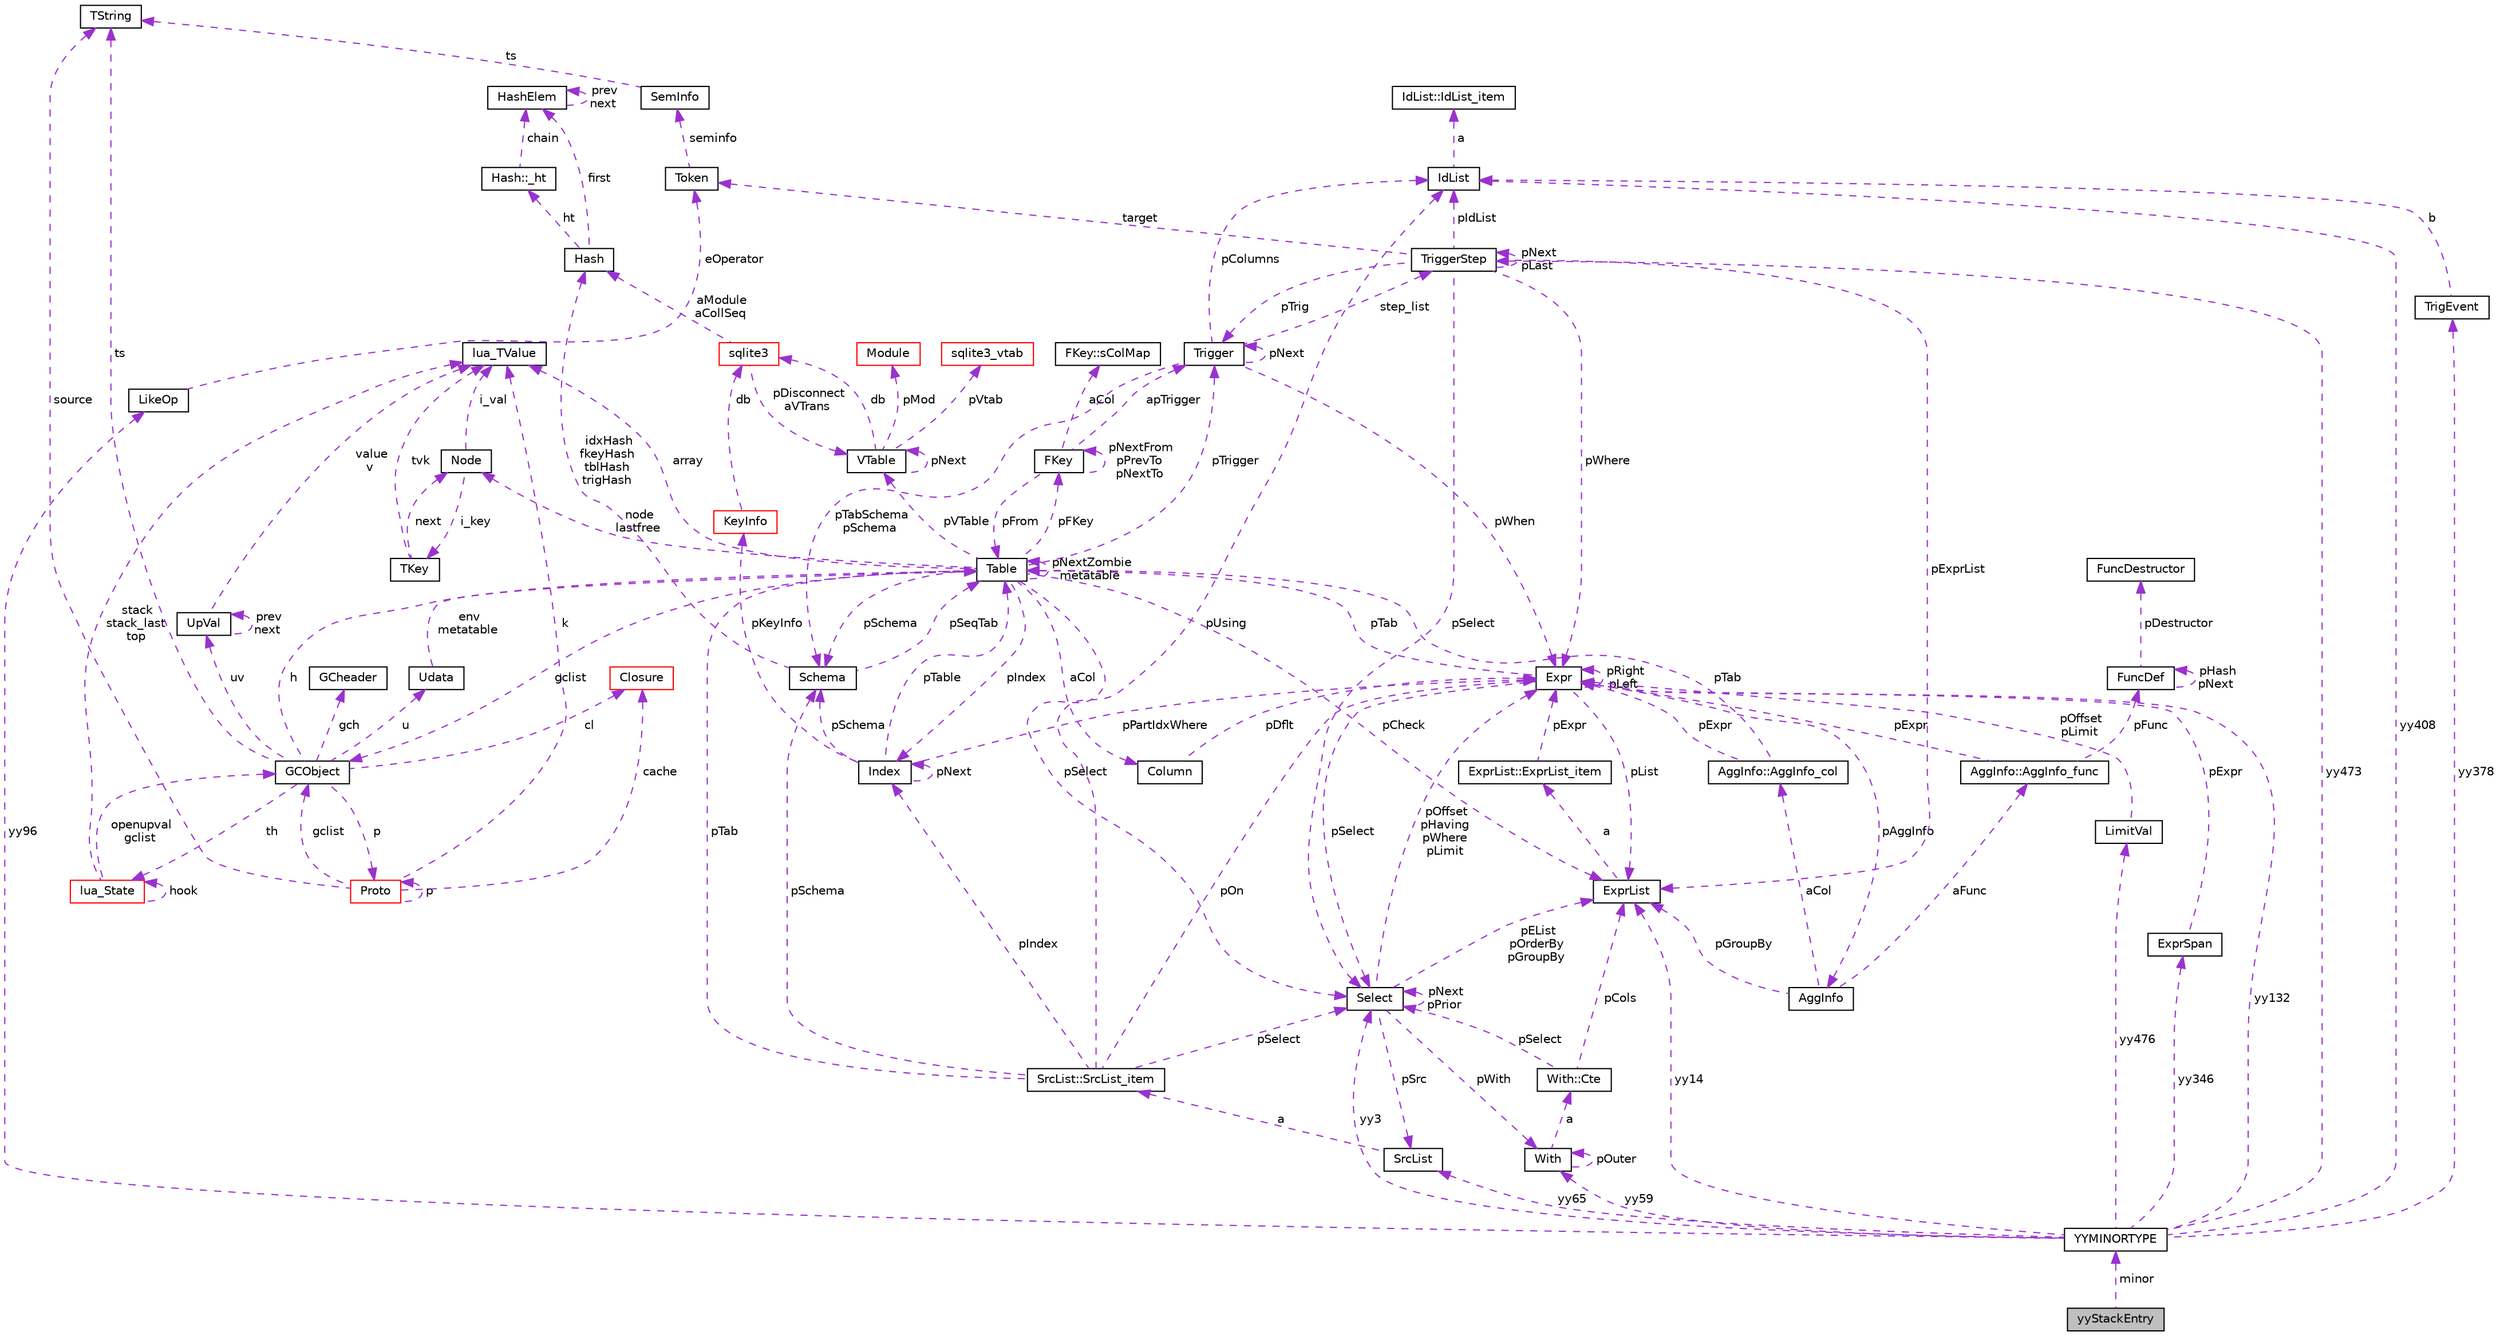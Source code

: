 digraph "yyStackEntry"
{
  edge [fontname="Helvetica",fontsize="10",labelfontname="Helvetica",labelfontsize="10"];
  node [fontname="Helvetica",fontsize="10",shape=record];
  Node1 [label="yyStackEntry",height=0.2,width=0.4,color="black", fillcolor="grey75", style="filled", fontcolor="black"];
  Node2 -> Node1 [dir="back",color="darkorchid3",fontsize="10",style="dashed",label=" minor" ,fontname="Helvetica"];
  Node2 [label="YYMINORTYPE",height=0.2,width=0.4,color="black", fillcolor="white", style="filled",URL="$union_y_y_m_i_n_o_r_t_y_p_e.html"];
  Node3 -> Node2 [dir="back",color="darkorchid3",fontsize="10",style="dashed",label=" yy473" ,fontname="Helvetica"];
  Node3 [label="TriggerStep",height=0.2,width=0.4,color="black", fillcolor="white", style="filled",URL="$struct_trigger_step.html"];
  Node3 -> Node3 [dir="back",color="darkorchid3",fontsize="10",style="dashed",label=" pNext\npLast" ,fontname="Helvetica"];
  Node4 -> Node3 [dir="back",color="darkorchid3",fontsize="10",style="dashed",label=" pWhere" ,fontname="Helvetica"];
  Node4 [label="Expr",height=0.2,width=0.4,color="black", fillcolor="white", style="filled",URL="$struct_expr.html"];
  Node5 -> Node4 [dir="back",color="darkorchid3",fontsize="10",style="dashed",label=" pAggInfo" ,fontname="Helvetica"];
  Node5 [label="AggInfo",height=0.2,width=0.4,color="black", fillcolor="white", style="filled",URL="$struct_agg_info.html"];
  Node6 -> Node5 [dir="back",color="darkorchid3",fontsize="10",style="dashed",label=" aCol" ,fontname="Helvetica"];
  Node6 [label="AggInfo::AggInfo_col",height=0.2,width=0.4,color="black", fillcolor="white", style="filled",URL="$struct_agg_info_1_1_agg_info__col.html"];
  Node4 -> Node6 [dir="back",color="darkorchid3",fontsize="10",style="dashed",label=" pExpr" ,fontname="Helvetica"];
  Node7 -> Node6 [dir="back",color="darkorchid3",fontsize="10",style="dashed",label=" pTab" ,fontname="Helvetica"];
  Node7 [label="Table",height=0.2,width=0.4,color="black", fillcolor="white", style="filled",URL="$struct_table.html"];
  Node8 -> Node7 [dir="back",color="darkorchid3",fontsize="10",style="dashed",label=" node\nlastfree" ,fontname="Helvetica"];
  Node8 [label="Node",height=0.2,width=0.4,color="black", fillcolor="white", style="filled",URL="$struct_node.html"];
  Node9 -> Node8 [dir="back",color="darkorchid3",fontsize="10",style="dashed",label=" i_val" ,fontname="Helvetica"];
  Node9 [label="lua_TValue",height=0.2,width=0.4,color="black", fillcolor="white", style="filled",URL="$structlua___t_value.html"];
  Node10 -> Node8 [dir="back",color="darkorchid3",fontsize="10",style="dashed",label=" i_key" ,fontname="Helvetica"];
  Node10 [label="TKey",height=0.2,width=0.4,color="black", fillcolor="white", style="filled",URL="$union_t_key.html"];
  Node8 -> Node10 [dir="back",color="darkorchid3",fontsize="10",style="dashed",label=" next" ,fontname="Helvetica"];
  Node9 -> Node10 [dir="back",color="darkorchid3",fontsize="10",style="dashed",label=" tvk" ,fontname="Helvetica"];
  Node11 -> Node7 [dir="back",color="darkorchid3",fontsize="10",style="dashed",label=" pSchema" ,fontname="Helvetica"];
  Node11 [label="Schema",height=0.2,width=0.4,color="black", fillcolor="white", style="filled",URL="$struct_schema.html"];
  Node7 -> Node11 [dir="back",color="darkorchid3",fontsize="10",style="dashed",label=" pSeqTab" ,fontname="Helvetica"];
  Node12 -> Node11 [dir="back",color="darkorchid3",fontsize="10",style="dashed",label=" idxHash\nfkeyHash\ntblHash\ntrigHash" ,fontname="Helvetica"];
  Node12 [label="Hash",height=0.2,width=0.4,color="black", fillcolor="white", style="filled",URL="$struct_hash.html"];
  Node13 -> Node12 [dir="back",color="darkorchid3",fontsize="10",style="dashed",label=" ht" ,fontname="Helvetica"];
  Node13 [label="Hash::_ht",height=0.2,width=0.4,color="black", fillcolor="white", style="filled",URL="$struct_hash_1_1__ht.html"];
  Node14 -> Node13 [dir="back",color="darkorchid3",fontsize="10",style="dashed",label=" chain" ,fontname="Helvetica"];
  Node14 [label="HashElem",height=0.2,width=0.4,color="black", fillcolor="white", style="filled",URL="$struct_hash_elem.html"];
  Node14 -> Node14 [dir="back",color="darkorchid3",fontsize="10",style="dashed",label=" prev\nnext" ,fontname="Helvetica"];
  Node14 -> Node12 [dir="back",color="darkorchid3",fontsize="10",style="dashed",label=" first" ,fontname="Helvetica"];
  Node9 -> Node7 [dir="back",color="darkorchid3",fontsize="10",style="dashed",label=" array" ,fontname="Helvetica"];
  Node15 -> Node7 [dir="back",color="darkorchid3",fontsize="10",style="dashed",label=" aCol" ,fontname="Helvetica"];
  Node15 [label="Column",height=0.2,width=0.4,color="black", fillcolor="white", style="filled",URL="$struct_column.html"];
  Node4 -> Node15 [dir="back",color="darkorchid3",fontsize="10",style="dashed",label=" pDflt" ,fontname="Helvetica"];
  Node16 -> Node7 [dir="back",color="darkorchid3",fontsize="10",style="dashed",label=" pFKey" ,fontname="Helvetica"];
  Node16 [label="FKey",height=0.2,width=0.4,color="black", fillcolor="white", style="filled",URL="$struct_f_key.html"];
  Node17 -> Node16 [dir="back",color="darkorchid3",fontsize="10",style="dashed",label=" aCol" ,fontname="Helvetica"];
  Node17 [label="FKey::sColMap",height=0.2,width=0.4,color="black", fillcolor="white", style="filled",URL="$struct_f_key_1_1s_col_map.html"];
  Node16 -> Node16 [dir="back",color="darkorchid3",fontsize="10",style="dashed",label=" pNextFrom\npPrevTo\npNextTo" ,fontname="Helvetica"];
  Node7 -> Node16 [dir="back",color="darkorchid3",fontsize="10",style="dashed",label=" pFrom" ,fontname="Helvetica"];
  Node18 -> Node16 [dir="back",color="darkorchid3",fontsize="10",style="dashed",label=" apTrigger" ,fontname="Helvetica"];
  Node18 [label="Trigger",height=0.2,width=0.4,color="black", fillcolor="white", style="filled",URL="$struct_trigger.html"];
  Node3 -> Node18 [dir="back",color="darkorchid3",fontsize="10",style="dashed",label=" step_list" ,fontname="Helvetica"];
  Node11 -> Node18 [dir="back",color="darkorchid3",fontsize="10",style="dashed",label=" pTabSchema\npSchema" ,fontname="Helvetica"];
  Node4 -> Node18 [dir="back",color="darkorchid3",fontsize="10",style="dashed",label=" pWhen" ,fontname="Helvetica"];
  Node19 -> Node18 [dir="back",color="darkorchid3",fontsize="10",style="dashed",label=" pColumns" ,fontname="Helvetica"];
  Node19 [label="IdList",height=0.2,width=0.4,color="black", fillcolor="white", style="filled",URL="$struct_id_list.html"];
  Node20 -> Node19 [dir="back",color="darkorchid3",fontsize="10",style="dashed",label=" a" ,fontname="Helvetica"];
  Node20 [label="IdList::IdList_item",height=0.2,width=0.4,color="black", fillcolor="white", style="filled",URL="$struct_id_list_1_1_id_list__item.html"];
  Node18 -> Node18 [dir="back",color="darkorchid3",fontsize="10",style="dashed",label=" pNext" ,fontname="Helvetica"];
  Node21 -> Node7 [dir="back",color="darkorchid3",fontsize="10",style="dashed",label=" pVTable" ,fontname="Helvetica"];
  Node21 [label="VTable",height=0.2,width=0.4,color="black", fillcolor="white", style="filled",URL="$struct_v_table.html"];
  Node22 -> Node21 [dir="back",color="darkorchid3",fontsize="10",style="dashed",label=" db" ,fontname="Helvetica"];
  Node22 [label="sqlite3",height=0.2,width=0.4,color="red", fillcolor="white", style="filled",URL="$structsqlite3.html"];
  Node21 -> Node22 [dir="back",color="darkorchid3",fontsize="10",style="dashed",label=" pDisconnect\naVTrans" ,fontname="Helvetica"];
  Node12 -> Node22 [dir="back",color="darkorchid3",fontsize="10",style="dashed",label=" aModule\naCollSeq" ,fontname="Helvetica"];
  Node21 -> Node21 [dir="back",color="darkorchid3",fontsize="10",style="dashed",label=" pNext" ,fontname="Helvetica"];
  Node23 -> Node21 [dir="back",color="darkorchid3",fontsize="10",style="dashed",label=" pMod" ,fontname="Helvetica"];
  Node23 [label="Module",height=0.2,width=0.4,color="red", fillcolor="white", style="filled",URL="$struct_module.html"];
  Node24 -> Node21 [dir="back",color="darkorchid3",fontsize="10",style="dashed",label=" pVtab" ,fontname="Helvetica"];
  Node24 [label="sqlite3_vtab",height=0.2,width=0.4,color="red", fillcolor="white", style="filled",URL="$structsqlite3__vtab.html"];
  Node7 -> Node7 [dir="back",color="darkorchid3",fontsize="10",style="dashed",label=" pNextZombie\nmetatable" ,fontname="Helvetica"];
  Node18 -> Node7 [dir="back",color="darkorchid3",fontsize="10",style="dashed",label=" pTrigger" ,fontname="Helvetica"];
  Node25 -> Node7 [dir="back",color="darkorchid3",fontsize="10",style="dashed",label=" pSelect" ,fontname="Helvetica"];
  Node25 [label="Select",height=0.2,width=0.4,color="black", fillcolor="white", style="filled",URL="$struct_select.html"];
  Node4 -> Node25 [dir="back",color="darkorchid3",fontsize="10",style="dashed",label=" pOffset\npHaving\npWhere\npLimit" ,fontname="Helvetica"];
  Node26 -> Node25 [dir="back",color="darkorchid3",fontsize="10",style="dashed",label=" pWith" ,fontname="Helvetica"];
  Node26 [label="With",height=0.2,width=0.4,color="black", fillcolor="white", style="filled",URL="$struct_with.html"];
  Node27 -> Node26 [dir="back",color="darkorchid3",fontsize="10",style="dashed",label=" a" ,fontname="Helvetica"];
  Node27 [label="With::Cte",height=0.2,width=0.4,color="black", fillcolor="white", style="filled",URL="$struct_with_1_1_cte.html"];
  Node25 -> Node27 [dir="back",color="darkorchid3",fontsize="10",style="dashed",label=" pSelect" ,fontname="Helvetica"];
  Node28 -> Node27 [dir="back",color="darkorchid3",fontsize="10",style="dashed",label=" pCols" ,fontname="Helvetica"];
  Node28 [label="ExprList",height=0.2,width=0.4,color="black", fillcolor="white", style="filled",URL="$struct_expr_list.html"];
  Node29 -> Node28 [dir="back",color="darkorchid3",fontsize="10",style="dashed",label=" a" ,fontname="Helvetica"];
  Node29 [label="ExprList::ExprList_item",height=0.2,width=0.4,color="black", fillcolor="white", style="filled",URL="$struct_expr_list_1_1_expr_list__item.html"];
  Node4 -> Node29 [dir="back",color="darkorchid3",fontsize="10",style="dashed",label=" pExpr" ,fontname="Helvetica"];
  Node26 -> Node26 [dir="back",color="darkorchid3",fontsize="10",style="dashed",label=" pOuter" ,fontname="Helvetica"];
  Node25 -> Node25 [dir="back",color="darkorchid3",fontsize="10",style="dashed",label=" pNext\npPrior" ,fontname="Helvetica"];
  Node30 -> Node25 [dir="back",color="darkorchid3",fontsize="10",style="dashed",label=" pSrc" ,fontname="Helvetica"];
  Node30 [label="SrcList",height=0.2,width=0.4,color="black", fillcolor="white", style="filled",URL="$struct_src_list.html"];
  Node31 -> Node30 [dir="back",color="darkorchid3",fontsize="10",style="dashed",label=" a" ,fontname="Helvetica"];
  Node31 [label="SrcList::SrcList_item",height=0.2,width=0.4,color="black", fillcolor="white", style="filled",URL="$struct_src_list_1_1_src_list__item.html"];
  Node11 -> Node31 [dir="back",color="darkorchid3",fontsize="10",style="dashed",label=" pSchema" ,fontname="Helvetica"];
  Node4 -> Node31 [dir="back",color="darkorchid3",fontsize="10",style="dashed",label=" pOn" ,fontname="Helvetica"];
  Node19 -> Node31 [dir="back",color="darkorchid3",fontsize="10",style="dashed",label=" pUsing" ,fontname="Helvetica"];
  Node7 -> Node31 [dir="back",color="darkorchid3",fontsize="10",style="dashed",label=" pTab" ,fontname="Helvetica"];
  Node25 -> Node31 [dir="back",color="darkorchid3",fontsize="10",style="dashed",label=" pSelect" ,fontname="Helvetica"];
  Node32 -> Node31 [dir="back",color="darkorchid3",fontsize="10",style="dashed",label=" pIndex" ,fontname="Helvetica"];
  Node32 [label="Index",height=0.2,width=0.4,color="black", fillcolor="white", style="filled",URL="$struct_index.html"];
  Node11 -> Node32 [dir="back",color="darkorchid3",fontsize="10",style="dashed",label=" pSchema" ,fontname="Helvetica"];
  Node4 -> Node32 [dir="back",color="darkorchid3",fontsize="10",style="dashed",label=" pPartIdxWhere" ,fontname="Helvetica"];
  Node7 -> Node32 [dir="back",color="darkorchid3",fontsize="10",style="dashed",label=" pTable" ,fontname="Helvetica"];
  Node33 -> Node32 [dir="back",color="darkorchid3",fontsize="10",style="dashed",label=" pKeyInfo" ,fontname="Helvetica"];
  Node33 [label="KeyInfo",height=0.2,width=0.4,color="red", fillcolor="white", style="filled",URL="$struct_key_info.html"];
  Node22 -> Node33 [dir="back",color="darkorchid3",fontsize="10",style="dashed",label=" db" ,fontname="Helvetica"];
  Node32 -> Node32 [dir="back",color="darkorchid3",fontsize="10",style="dashed",label=" pNext" ,fontname="Helvetica"];
  Node28 -> Node25 [dir="back",color="darkorchid3",fontsize="10",style="dashed",label=" pEList\npOrderBy\npGroupBy" ,fontname="Helvetica"];
  Node34 -> Node7 [dir="back",color="darkorchid3",fontsize="10",style="dashed",label=" gclist" ,fontname="Helvetica"];
  Node34 [label="GCObject",height=0.2,width=0.4,color="black", fillcolor="white", style="filled",URL="$union_g_c_object.html"];
  Node35 -> Node34 [dir="back",color="darkorchid3",fontsize="10",style="dashed",label=" uv" ,fontname="Helvetica"];
  Node35 [label="UpVal",height=0.2,width=0.4,color="black", fillcolor="white", style="filled",URL="$struct_up_val.html"];
  Node35 -> Node35 [dir="back",color="darkorchid3",fontsize="10",style="dashed",label=" prev\nnext" ,fontname="Helvetica"];
  Node9 -> Node35 [dir="back",color="darkorchid3",fontsize="10",style="dashed",label=" value\nv" ,fontname="Helvetica"];
  Node36 -> Node34 [dir="back",color="darkorchid3",fontsize="10",style="dashed",label=" p" ,fontname="Helvetica"];
  Node36 [label="Proto",height=0.2,width=0.4,color="red", fillcolor="white", style="filled",URL="$struct_proto.html"];
  Node9 -> Node36 [dir="back",color="darkorchid3",fontsize="10",style="dashed",label=" k" ,fontname="Helvetica"];
  Node36 -> Node36 [dir="back",color="darkorchid3",fontsize="10",style="dashed",label=" p" ,fontname="Helvetica"];
  Node37 -> Node36 [dir="back",color="darkorchid3",fontsize="10",style="dashed",label=" source" ,fontname="Helvetica"];
  Node37 [label="TString",height=0.2,width=0.4,color="black", fillcolor="white", style="filled",URL="$union_t_string.html"];
  Node38 -> Node36 [dir="back",color="darkorchid3",fontsize="10",style="dashed",label=" cache" ,fontname="Helvetica"];
  Node38 [label="Closure",height=0.2,width=0.4,color="red", fillcolor="white", style="filled",URL="$union_closure.html"];
  Node34 -> Node36 [dir="back",color="darkorchid3",fontsize="10",style="dashed",label=" gclist" ,fontname="Helvetica"];
  Node37 -> Node34 [dir="back",color="darkorchid3",fontsize="10",style="dashed",label=" ts" ,fontname="Helvetica"];
  Node38 -> Node34 [dir="back",color="darkorchid3",fontsize="10",style="dashed",label=" cl" ,fontname="Helvetica"];
  Node39 -> Node34 [dir="back",color="darkorchid3",fontsize="10",style="dashed",label=" gch" ,fontname="Helvetica"];
  Node39 [label="GCheader",height=0.2,width=0.4,color="black", fillcolor="white", style="filled",URL="$struct_g_cheader.html"];
  Node7 -> Node34 [dir="back",color="darkorchid3",fontsize="10",style="dashed",label=" h" ,fontname="Helvetica"];
  Node40 -> Node34 [dir="back",color="darkorchid3",fontsize="10",style="dashed",label=" u" ,fontname="Helvetica"];
  Node40 [label="Udata",height=0.2,width=0.4,color="black", fillcolor="white", style="filled",URL="$union_udata.html"];
  Node7 -> Node40 [dir="back",color="darkorchid3",fontsize="10",style="dashed",label=" env\nmetatable" ,fontname="Helvetica"];
  Node41 -> Node34 [dir="back",color="darkorchid3",fontsize="10",style="dashed",label=" th" ,fontname="Helvetica"];
  Node41 [label="lua_State",height=0.2,width=0.4,color="red", fillcolor="white", style="filled",URL="$structlua___state.html"];
  Node9 -> Node41 [dir="back",color="darkorchid3",fontsize="10",style="dashed",label=" stack\nstack_last\ntop" ,fontname="Helvetica"];
  Node34 -> Node41 [dir="back",color="darkorchid3",fontsize="10",style="dashed",label=" openupval\ngclist" ,fontname="Helvetica"];
  Node41 -> Node41 [dir="back",color="darkorchid3",fontsize="10",style="dashed",label=" hook" ,fontname="Helvetica"];
  Node28 -> Node7 [dir="back",color="darkorchid3",fontsize="10",style="dashed",label=" pCheck" ,fontname="Helvetica"];
  Node32 -> Node7 [dir="back",color="darkorchid3",fontsize="10",style="dashed",label=" pIndex" ,fontname="Helvetica"];
  Node42 -> Node5 [dir="back",color="darkorchid3",fontsize="10",style="dashed",label=" aFunc" ,fontname="Helvetica"];
  Node42 [label="AggInfo::AggInfo_func",height=0.2,width=0.4,color="black", fillcolor="white", style="filled",URL="$struct_agg_info_1_1_agg_info__func.html"];
  Node4 -> Node42 [dir="back",color="darkorchid3",fontsize="10",style="dashed",label=" pExpr" ,fontname="Helvetica"];
  Node43 -> Node42 [dir="back",color="darkorchid3",fontsize="10",style="dashed",label=" pFunc" ,fontname="Helvetica"];
  Node43 [label="FuncDef",height=0.2,width=0.4,color="black", fillcolor="white", style="filled",URL="$struct_func_def.html"];
  Node44 -> Node43 [dir="back",color="darkorchid3",fontsize="10",style="dashed",label=" pDestructor" ,fontname="Helvetica"];
  Node44 [label="FuncDestructor",height=0.2,width=0.4,color="black", fillcolor="white", style="filled",URL="$struct_func_destructor.html"];
  Node43 -> Node43 [dir="back",color="darkorchid3",fontsize="10",style="dashed",label=" pHash\npNext" ,fontname="Helvetica"];
  Node28 -> Node5 [dir="back",color="darkorchid3",fontsize="10",style="dashed",label=" pGroupBy" ,fontname="Helvetica"];
  Node4 -> Node4 [dir="back",color="darkorchid3",fontsize="10",style="dashed",label=" pRight\npLeft" ,fontname="Helvetica"];
  Node7 -> Node4 [dir="back",color="darkorchid3",fontsize="10",style="dashed",label=" pTab" ,fontname="Helvetica"];
  Node25 -> Node4 [dir="back",color="darkorchid3",fontsize="10",style="dashed",label=" pSelect" ,fontname="Helvetica"];
  Node28 -> Node4 [dir="back",color="darkorchid3",fontsize="10",style="dashed",label=" pList" ,fontname="Helvetica"];
  Node45 -> Node3 [dir="back",color="darkorchid3",fontsize="10",style="dashed",label=" target" ,fontname="Helvetica"];
  Node45 [label="Token",height=0.2,width=0.4,color="black", fillcolor="white", style="filled",URL="$struct_token.html"];
  Node46 -> Node45 [dir="back",color="darkorchid3",fontsize="10",style="dashed",label=" seminfo" ,fontname="Helvetica"];
  Node46 [label="SemInfo",height=0.2,width=0.4,color="black", fillcolor="white", style="filled",URL="$union_sem_info.html"];
  Node37 -> Node46 [dir="back",color="darkorchid3",fontsize="10",style="dashed",label=" ts" ,fontname="Helvetica"];
  Node19 -> Node3 [dir="back",color="darkorchid3",fontsize="10",style="dashed",label=" pIdList" ,fontname="Helvetica"];
  Node25 -> Node3 [dir="back",color="darkorchid3",fontsize="10",style="dashed",label=" pSelect" ,fontname="Helvetica"];
  Node18 -> Node3 [dir="back",color="darkorchid3",fontsize="10",style="dashed",label=" pTrig" ,fontname="Helvetica"];
  Node28 -> Node3 [dir="back",color="darkorchid3",fontsize="10",style="dashed",label=" pExprList" ,fontname="Helvetica"];
  Node4 -> Node2 [dir="back",color="darkorchid3",fontsize="10",style="dashed",label=" yy132" ,fontname="Helvetica"];
  Node47 -> Node2 [dir="back",color="darkorchid3",fontsize="10",style="dashed",label=" yy476" ,fontname="Helvetica"];
  Node47 [label="LimitVal",height=0.2,width=0.4,color="black", fillcolor="white", style="filled",URL="$struct_limit_val.html"];
  Node4 -> Node47 [dir="back",color="darkorchid3",fontsize="10",style="dashed",label=" pOffset\npLimit" ,fontname="Helvetica"];
  Node48 -> Node2 [dir="back",color="darkorchid3",fontsize="10",style="dashed",label=" yy96" ,fontname="Helvetica"];
  Node48 [label="LikeOp",height=0.2,width=0.4,color="black", fillcolor="white", style="filled",URL="$struct_like_op.html"];
  Node45 -> Node48 [dir="back",color="darkorchid3",fontsize="10",style="dashed",label=" eOperator" ,fontname="Helvetica"];
  Node19 -> Node2 [dir="back",color="darkorchid3",fontsize="10",style="dashed",label=" yy408" ,fontname="Helvetica"];
  Node26 -> Node2 [dir="back",color="darkorchid3",fontsize="10",style="dashed",label=" yy59" ,fontname="Helvetica"];
  Node49 -> Node2 [dir="back",color="darkorchid3",fontsize="10",style="dashed",label=" yy346" ,fontname="Helvetica"];
  Node49 [label="ExprSpan",height=0.2,width=0.4,color="black", fillcolor="white", style="filled",URL="$struct_expr_span.html"];
  Node4 -> Node49 [dir="back",color="darkorchid3",fontsize="10",style="dashed",label=" pExpr" ,fontname="Helvetica"];
  Node25 -> Node2 [dir="back",color="darkorchid3",fontsize="10",style="dashed",label=" yy3" ,fontname="Helvetica"];
  Node30 -> Node2 [dir="back",color="darkorchid3",fontsize="10",style="dashed",label=" yy65" ,fontname="Helvetica"];
  Node28 -> Node2 [dir="back",color="darkorchid3",fontsize="10",style="dashed",label=" yy14" ,fontname="Helvetica"];
  Node50 -> Node2 [dir="back",color="darkorchid3",fontsize="10",style="dashed",label=" yy378" ,fontname="Helvetica"];
  Node50 [label="TrigEvent",height=0.2,width=0.4,color="black", fillcolor="white", style="filled",URL="$struct_trig_event.html"];
  Node19 -> Node50 [dir="back",color="darkorchid3",fontsize="10",style="dashed",label=" b" ,fontname="Helvetica"];
}
